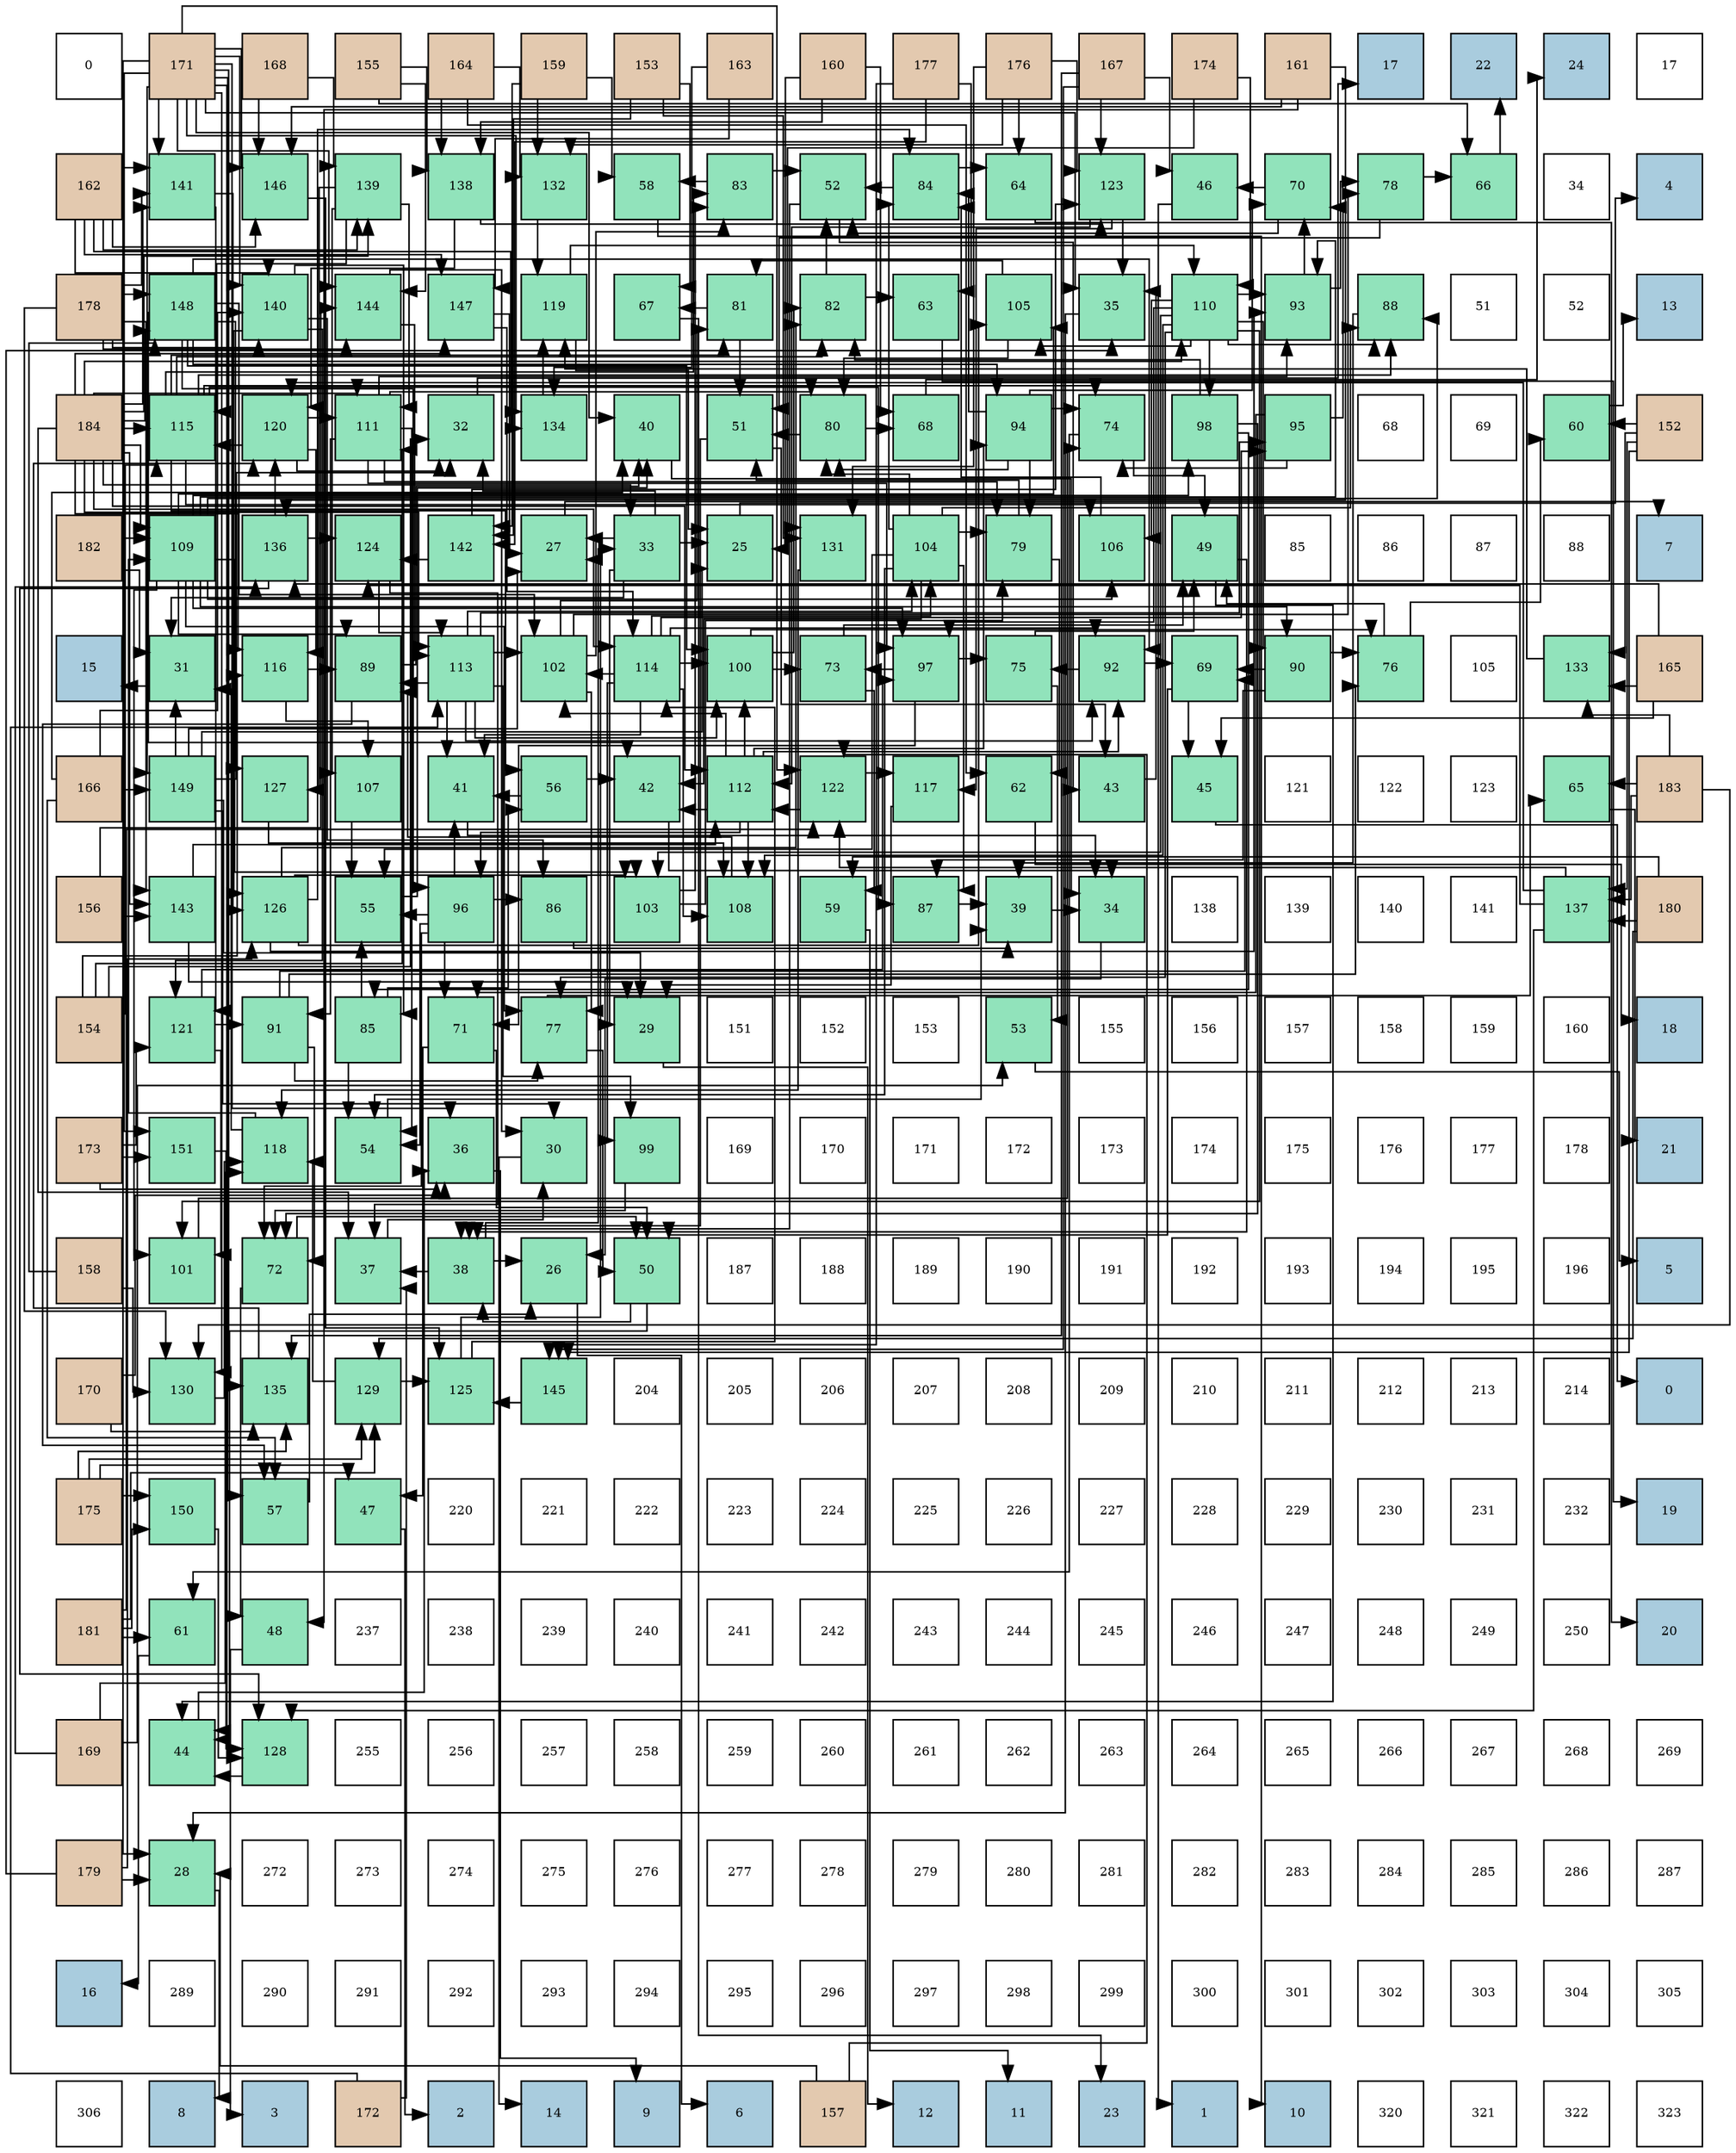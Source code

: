 digraph layout{
 rankdir=TB;
 splines=ortho;
 node [style=filled shape=square fixedsize=true width=0.6];
0[label="0", fontsize=8, fillcolor="#ffffff"];
1[label="171", fontsize=8, fillcolor="#e3c9af"];
2[label="168", fontsize=8, fillcolor="#e3c9af"];
3[label="155", fontsize=8, fillcolor="#e3c9af"];
4[label="164", fontsize=8, fillcolor="#e3c9af"];
5[label="159", fontsize=8, fillcolor="#e3c9af"];
6[label="153", fontsize=8, fillcolor="#e3c9af"];
7[label="163", fontsize=8, fillcolor="#e3c9af"];
8[label="160", fontsize=8, fillcolor="#e3c9af"];
9[label="177", fontsize=8, fillcolor="#e3c9af"];
10[label="176", fontsize=8, fillcolor="#e3c9af"];
11[label="167", fontsize=8, fillcolor="#e3c9af"];
12[label="174", fontsize=8, fillcolor="#e3c9af"];
13[label="161", fontsize=8, fillcolor="#e3c9af"];
14[label="17", fontsize=8, fillcolor="#a9ccde"];
15[label="22", fontsize=8, fillcolor="#a9ccde"];
16[label="24", fontsize=8, fillcolor="#a9ccde"];
17[label="17", fontsize=8, fillcolor="#ffffff"];
18[label="162", fontsize=8, fillcolor="#e3c9af"];
19[label="141", fontsize=8, fillcolor="#91e3bb"];
20[label="146", fontsize=8, fillcolor="#91e3bb"];
21[label="139", fontsize=8, fillcolor="#91e3bb"];
22[label="138", fontsize=8, fillcolor="#91e3bb"];
23[label="132", fontsize=8, fillcolor="#91e3bb"];
24[label="58", fontsize=8, fillcolor="#91e3bb"];
25[label="83", fontsize=8, fillcolor="#91e3bb"];
26[label="52", fontsize=8, fillcolor="#91e3bb"];
27[label="84", fontsize=8, fillcolor="#91e3bb"];
28[label="64", fontsize=8, fillcolor="#91e3bb"];
29[label="123", fontsize=8, fillcolor="#91e3bb"];
30[label="46", fontsize=8, fillcolor="#91e3bb"];
31[label="70", fontsize=8, fillcolor="#91e3bb"];
32[label="78", fontsize=8, fillcolor="#91e3bb"];
33[label="66", fontsize=8, fillcolor="#91e3bb"];
34[label="34", fontsize=8, fillcolor="#ffffff"];
35[label="4", fontsize=8, fillcolor="#a9ccde"];
36[label="178", fontsize=8, fillcolor="#e3c9af"];
37[label="148", fontsize=8, fillcolor="#91e3bb"];
38[label="140", fontsize=8, fillcolor="#91e3bb"];
39[label="144", fontsize=8, fillcolor="#91e3bb"];
40[label="147", fontsize=8, fillcolor="#91e3bb"];
41[label="119", fontsize=8, fillcolor="#91e3bb"];
42[label="67", fontsize=8, fillcolor="#91e3bb"];
43[label="81", fontsize=8, fillcolor="#91e3bb"];
44[label="82", fontsize=8, fillcolor="#91e3bb"];
45[label="63", fontsize=8, fillcolor="#91e3bb"];
46[label="105", fontsize=8, fillcolor="#91e3bb"];
47[label="35", fontsize=8, fillcolor="#91e3bb"];
48[label="110", fontsize=8, fillcolor="#91e3bb"];
49[label="93", fontsize=8, fillcolor="#91e3bb"];
50[label="88", fontsize=8, fillcolor="#91e3bb"];
51[label="51", fontsize=8, fillcolor="#ffffff"];
52[label="52", fontsize=8, fillcolor="#ffffff"];
53[label="13", fontsize=8, fillcolor="#a9ccde"];
54[label="184", fontsize=8, fillcolor="#e3c9af"];
55[label="115", fontsize=8, fillcolor="#91e3bb"];
56[label="120", fontsize=8, fillcolor="#91e3bb"];
57[label="111", fontsize=8, fillcolor="#91e3bb"];
58[label="32", fontsize=8, fillcolor="#91e3bb"];
59[label="134", fontsize=8, fillcolor="#91e3bb"];
60[label="40", fontsize=8, fillcolor="#91e3bb"];
61[label="51", fontsize=8, fillcolor="#91e3bb"];
62[label="80", fontsize=8, fillcolor="#91e3bb"];
63[label="68", fontsize=8, fillcolor="#91e3bb"];
64[label="94", fontsize=8, fillcolor="#91e3bb"];
65[label="74", fontsize=8, fillcolor="#91e3bb"];
66[label="98", fontsize=8, fillcolor="#91e3bb"];
67[label="95", fontsize=8, fillcolor="#91e3bb"];
68[label="68", fontsize=8, fillcolor="#ffffff"];
69[label="69", fontsize=8, fillcolor="#ffffff"];
70[label="60", fontsize=8, fillcolor="#91e3bb"];
71[label="152", fontsize=8, fillcolor="#e3c9af"];
72[label="182", fontsize=8, fillcolor="#e3c9af"];
73[label="109", fontsize=8, fillcolor="#91e3bb"];
74[label="136", fontsize=8, fillcolor="#91e3bb"];
75[label="124", fontsize=8, fillcolor="#91e3bb"];
76[label="142", fontsize=8, fillcolor="#91e3bb"];
77[label="27", fontsize=8, fillcolor="#91e3bb"];
78[label="33", fontsize=8, fillcolor="#91e3bb"];
79[label="25", fontsize=8, fillcolor="#91e3bb"];
80[label="131", fontsize=8, fillcolor="#91e3bb"];
81[label="104", fontsize=8, fillcolor="#91e3bb"];
82[label="79", fontsize=8, fillcolor="#91e3bb"];
83[label="106", fontsize=8, fillcolor="#91e3bb"];
84[label="49", fontsize=8, fillcolor="#91e3bb"];
85[label="85", fontsize=8, fillcolor="#ffffff"];
86[label="86", fontsize=8, fillcolor="#ffffff"];
87[label="87", fontsize=8, fillcolor="#ffffff"];
88[label="88", fontsize=8, fillcolor="#ffffff"];
89[label="7", fontsize=8, fillcolor="#a9ccde"];
90[label="15", fontsize=8, fillcolor="#a9ccde"];
91[label="31", fontsize=8, fillcolor="#91e3bb"];
92[label="116", fontsize=8, fillcolor="#91e3bb"];
93[label="89", fontsize=8, fillcolor="#91e3bb"];
94[label="113", fontsize=8, fillcolor="#91e3bb"];
95[label="102", fontsize=8, fillcolor="#91e3bb"];
96[label="114", fontsize=8, fillcolor="#91e3bb"];
97[label="100", fontsize=8, fillcolor="#91e3bb"];
98[label="73", fontsize=8, fillcolor="#91e3bb"];
99[label="97", fontsize=8, fillcolor="#91e3bb"];
100[label="75", fontsize=8, fillcolor="#91e3bb"];
101[label="92", fontsize=8, fillcolor="#91e3bb"];
102[label="69", fontsize=8, fillcolor="#91e3bb"];
103[label="90", fontsize=8, fillcolor="#91e3bb"];
104[label="76", fontsize=8, fillcolor="#91e3bb"];
105[label="105", fontsize=8, fillcolor="#ffffff"];
106[label="133", fontsize=8, fillcolor="#91e3bb"];
107[label="165", fontsize=8, fillcolor="#e3c9af"];
108[label="166", fontsize=8, fillcolor="#e3c9af"];
109[label="149", fontsize=8, fillcolor="#91e3bb"];
110[label="127", fontsize=8, fillcolor="#91e3bb"];
111[label="107", fontsize=8, fillcolor="#91e3bb"];
112[label="41", fontsize=8, fillcolor="#91e3bb"];
113[label="56", fontsize=8, fillcolor="#91e3bb"];
114[label="42", fontsize=8, fillcolor="#91e3bb"];
115[label="112", fontsize=8, fillcolor="#91e3bb"];
116[label="122", fontsize=8, fillcolor="#91e3bb"];
117[label="117", fontsize=8, fillcolor="#91e3bb"];
118[label="62", fontsize=8, fillcolor="#91e3bb"];
119[label="43", fontsize=8, fillcolor="#91e3bb"];
120[label="45", fontsize=8, fillcolor="#91e3bb"];
121[label="121", fontsize=8, fillcolor="#ffffff"];
122[label="122", fontsize=8, fillcolor="#ffffff"];
123[label="123", fontsize=8, fillcolor="#ffffff"];
124[label="65", fontsize=8, fillcolor="#91e3bb"];
125[label="183", fontsize=8, fillcolor="#e3c9af"];
126[label="156", fontsize=8, fillcolor="#e3c9af"];
127[label="143", fontsize=8, fillcolor="#91e3bb"];
128[label="126", fontsize=8, fillcolor="#91e3bb"];
129[label="55", fontsize=8, fillcolor="#91e3bb"];
130[label="96", fontsize=8, fillcolor="#91e3bb"];
131[label="86", fontsize=8, fillcolor="#91e3bb"];
132[label="103", fontsize=8, fillcolor="#91e3bb"];
133[label="108", fontsize=8, fillcolor="#91e3bb"];
134[label="59", fontsize=8, fillcolor="#91e3bb"];
135[label="87", fontsize=8, fillcolor="#91e3bb"];
136[label="39", fontsize=8, fillcolor="#91e3bb"];
137[label="34", fontsize=8, fillcolor="#91e3bb"];
138[label="138", fontsize=8, fillcolor="#ffffff"];
139[label="139", fontsize=8, fillcolor="#ffffff"];
140[label="140", fontsize=8, fillcolor="#ffffff"];
141[label="141", fontsize=8, fillcolor="#ffffff"];
142[label="137", fontsize=8, fillcolor="#91e3bb"];
143[label="180", fontsize=8, fillcolor="#e3c9af"];
144[label="154", fontsize=8, fillcolor="#e3c9af"];
145[label="121", fontsize=8, fillcolor="#91e3bb"];
146[label="91", fontsize=8, fillcolor="#91e3bb"];
147[label="85", fontsize=8, fillcolor="#91e3bb"];
148[label="71", fontsize=8, fillcolor="#91e3bb"];
149[label="77", fontsize=8, fillcolor="#91e3bb"];
150[label="29", fontsize=8, fillcolor="#91e3bb"];
151[label="151", fontsize=8, fillcolor="#ffffff"];
152[label="152", fontsize=8, fillcolor="#ffffff"];
153[label="153", fontsize=8, fillcolor="#ffffff"];
154[label="53", fontsize=8, fillcolor="#91e3bb"];
155[label="155", fontsize=8, fillcolor="#ffffff"];
156[label="156", fontsize=8, fillcolor="#ffffff"];
157[label="157", fontsize=8, fillcolor="#ffffff"];
158[label="158", fontsize=8, fillcolor="#ffffff"];
159[label="159", fontsize=8, fillcolor="#ffffff"];
160[label="160", fontsize=8, fillcolor="#ffffff"];
161[label="18", fontsize=8, fillcolor="#a9ccde"];
162[label="173", fontsize=8, fillcolor="#e3c9af"];
163[label="151", fontsize=8, fillcolor="#91e3bb"];
164[label="118", fontsize=8, fillcolor="#91e3bb"];
165[label="54", fontsize=8, fillcolor="#91e3bb"];
166[label="36", fontsize=8, fillcolor="#91e3bb"];
167[label="30", fontsize=8, fillcolor="#91e3bb"];
168[label="99", fontsize=8, fillcolor="#91e3bb"];
169[label="169", fontsize=8, fillcolor="#ffffff"];
170[label="170", fontsize=8, fillcolor="#ffffff"];
171[label="171", fontsize=8, fillcolor="#ffffff"];
172[label="172", fontsize=8, fillcolor="#ffffff"];
173[label="173", fontsize=8, fillcolor="#ffffff"];
174[label="174", fontsize=8, fillcolor="#ffffff"];
175[label="175", fontsize=8, fillcolor="#ffffff"];
176[label="176", fontsize=8, fillcolor="#ffffff"];
177[label="177", fontsize=8, fillcolor="#ffffff"];
178[label="178", fontsize=8, fillcolor="#ffffff"];
179[label="21", fontsize=8, fillcolor="#a9ccde"];
180[label="158", fontsize=8, fillcolor="#e3c9af"];
181[label="101", fontsize=8, fillcolor="#91e3bb"];
182[label="72", fontsize=8, fillcolor="#91e3bb"];
183[label="37", fontsize=8, fillcolor="#91e3bb"];
184[label="38", fontsize=8, fillcolor="#91e3bb"];
185[label="26", fontsize=8, fillcolor="#91e3bb"];
186[label="50", fontsize=8, fillcolor="#91e3bb"];
187[label="187", fontsize=8, fillcolor="#ffffff"];
188[label="188", fontsize=8, fillcolor="#ffffff"];
189[label="189", fontsize=8, fillcolor="#ffffff"];
190[label="190", fontsize=8, fillcolor="#ffffff"];
191[label="191", fontsize=8, fillcolor="#ffffff"];
192[label="192", fontsize=8, fillcolor="#ffffff"];
193[label="193", fontsize=8, fillcolor="#ffffff"];
194[label="194", fontsize=8, fillcolor="#ffffff"];
195[label="195", fontsize=8, fillcolor="#ffffff"];
196[label="196", fontsize=8, fillcolor="#ffffff"];
197[label="5", fontsize=8, fillcolor="#a9ccde"];
198[label="170", fontsize=8, fillcolor="#e3c9af"];
199[label="130", fontsize=8, fillcolor="#91e3bb"];
200[label="135", fontsize=8, fillcolor="#91e3bb"];
201[label="129", fontsize=8, fillcolor="#91e3bb"];
202[label="125", fontsize=8, fillcolor="#91e3bb"];
203[label="145", fontsize=8, fillcolor="#91e3bb"];
204[label="204", fontsize=8, fillcolor="#ffffff"];
205[label="205", fontsize=8, fillcolor="#ffffff"];
206[label="206", fontsize=8, fillcolor="#ffffff"];
207[label="207", fontsize=8, fillcolor="#ffffff"];
208[label="208", fontsize=8, fillcolor="#ffffff"];
209[label="209", fontsize=8, fillcolor="#ffffff"];
210[label="210", fontsize=8, fillcolor="#ffffff"];
211[label="211", fontsize=8, fillcolor="#ffffff"];
212[label="212", fontsize=8, fillcolor="#ffffff"];
213[label="213", fontsize=8, fillcolor="#ffffff"];
214[label="214", fontsize=8, fillcolor="#ffffff"];
215[label="0", fontsize=8, fillcolor="#a9ccde"];
216[label="175", fontsize=8, fillcolor="#e3c9af"];
217[label="150", fontsize=8, fillcolor="#91e3bb"];
218[label="57", fontsize=8, fillcolor="#91e3bb"];
219[label="47", fontsize=8, fillcolor="#91e3bb"];
220[label="220", fontsize=8, fillcolor="#ffffff"];
221[label="221", fontsize=8, fillcolor="#ffffff"];
222[label="222", fontsize=8, fillcolor="#ffffff"];
223[label="223", fontsize=8, fillcolor="#ffffff"];
224[label="224", fontsize=8, fillcolor="#ffffff"];
225[label="225", fontsize=8, fillcolor="#ffffff"];
226[label="226", fontsize=8, fillcolor="#ffffff"];
227[label="227", fontsize=8, fillcolor="#ffffff"];
228[label="228", fontsize=8, fillcolor="#ffffff"];
229[label="229", fontsize=8, fillcolor="#ffffff"];
230[label="230", fontsize=8, fillcolor="#ffffff"];
231[label="231", fontsize=8, fillcolor="#ffffff"];
232[label="232", fontsize=8, fillcolor="#ffffff"];
233[label="19", fontsize=8, fillcolor="#a9ccde"];
234[label="181", fontsize=8, fillcolor="#e3c9af"];
235[label="61", fontsize=8, fillcolor="#91e3bb"];
236[label="48", fontsize=8, fillcolor="#91e3bb"];
237[label="237", fontsize=8, fillcolor="#ffffff"];
238[label="238", fontsize=8, fillcolor="#ffffff"];
239[label="239", fontsize=8, fillcolor="#ffffff"];
240[label="240", fontsize=8, fillcolor="#ffffff"];
241[label="241", fontsize=8, fillcolor="#ffffff"];
242[label="242", fontsize=8, fillcolor="#ffffff"];
243[label="243", fontsize=8, fillcolor="#ffffff"];
244[label="244", fontsize=8, fillcolor="#ffffff"];
245[label="245", fontsize=8, fillcolor="#ffffff"];
246[label="246", fontsize=8, fillcolor="#ffffff"];
247[label="247", fontsize=8, fillcolor="#ffffff"];
248[label="248", fontsize=8, fillcolor="#ffffff"];
249[label="249", fontsize=8, fillcolor="#ffffff"];
250[label="250", fontsize=8, fillcolor="#ffffff"];
251[label="20", fontsize=8, fillcolor="#a9ccde"];
252[label="169", fontsize=8, fillcolor="#e3c9af"];
253[label="44", fontsize=8, fillcolor="#91e3bb"];
254[label="128", fontsize=8, fillcolor="#91e3bb"];
255[label="255", fontsize=8, fillcolor="#ffffff"];
256[label="256", fontsize=8, fillcolor="#ffffff"];
257[label="257", fontsize=8, fillcolor="#ffffff"];
258[label="258", fontsize=8, fillcolor="#ffffff"];
259[label="259", fontsize=8, fillcolor="#ffffff"];
260[label="260", fontsize=8, fillcolor="#ffffff"];
261[label="261", fontsize=8, fillcolor="#ffffff"];
262[label="262", fontsize=8, fillcolor="#ffffff"];
263[label="263", fontsize=8, fillcolor="#ffffff"];
264[label="264", fontsize=8, fillcolor="#ffffff"];
265[label="265", fontsize=8, fillcolor="#ffffff"];
266[label="266", fontsize=8, fillcolor="#ffffff"];
267[label="267", fontsize=8, fillcolor="#ffffff"];
268[label="268", fontsize=8, fillcolor="#ffffff"];
269[label="269", fontsize=8, fillcolor="#ffffff"];
270[label="179", fontsize=8, fillcolor="#e3c9af"];
271[label="28", fontsize=8, fillcolor="#91e3bb"];
272[label="272", fontsize=8, fillcolor="#ffffff"];
273[label="273", fontsize=8, fillcolor="#ffffff"];
274[label="274", fontsize=8, fillcolor="#ffffff"];
275[label="275", fontsize=8, fillcolor="#ffffff"];
276[label="276", fontsize=8, fillcolor="#ffffff"];
277[label="277", fontsize=8, fillcolor="#ffffff"];
278[label="278", fontsize=8, fillcolor="#ffffff"];
279[label="279", fontsize=8, fillcolor="#ffffff"];
280[label="280", fontsize=8, fillcolor="#ffffff"];
281[label="281", fontsize=8, fillcolor="#ffffff"];
282[label="282", fontsize=8, fillcolor="#ffffff"];
283[label="283", fontsize=8, fillcolor="#ffffff"];
284[label="284", fontsize=8, fillcolor="#ffffff"];
285[label="285", fontsize=8, fillcolor="#ffffff"];
286[label="286", fontsize=8, fillcolor="#ffffff"];
287[label="287", fontsize=8, fillcolor="#ffffff"];
288[label="16", fontsize=8, fillcolor="#a9ccde"];
289[label="289", fontsize=8, fillcolor="#ffffff"];
290[label="290", fontsize=8, fillcolor="#ffffff"];
291[label="291", fontsize=8, fillcolor="#ffffff"];
292[label="292", fontsize=8, fillcolor="#ffffff"];
293[label="293", fontsize=8, fillcolor="#ffffff"];
294[label="294", fontsize=8, fillcolor="#ffffff"];
295[label="295", fontsize=8, fillcolor="#ffffff"];
296[label="296", fontsize=8, fillcolor="#ffffff"];
297[label="297", fontsize=8, fillcolor="#ffffff"];
298[label="298", fontsize=8, fillcolor="#ffffff"];
299[label="299", fontsize=8, fillcolor="#ffffff"];
300[label="300", fontsize=8, fillcolor="#ffffff"];
301[label="301", fontsize=8, fillcolor="#ffffff"];
302[label="302", fontsize=8, fillcolor="#ffffff"];
303[label="303", fontsize=8, fillcolor="#ffffff"];
304[label="304", fontsize=8, fillcolor="#ffffff"];
305[label="305", fontsize=8, fillcolor="#ffffff"];
306[label="306", fontsize=8, fillcolor="#ffffff"];
307[label="8", fontsize=8, fillcolor="#a9ccde"];
308[label="3", fontsize=8, fillcolor="#a9ccde"];
309[label="172", fontsize=8, fillcolor="#e3c9af"];
310[label="2", fontsize=8, fillcolor="#a9ccde"];
311[label="14", fontsize=8, fillcolor="#a9ccde"];
312[label="9", fontsize=8, fillcolor="#a9ccde"];
313[label="6", fontsize=8, fillcolor="#a9ccde"];
314[label="157", fontsize=8, fillcolor="#e3c9af"];
315[label="12", fontsize=8, fillcolor="#a9ccde"];
316[label="11", fontsize=8, fillcolor="#a9ccde"];
317[label="23", fontsize=8, fillcolor="#a9ccde"];
318[label="1", fontsize=8, fillcolor="#a9ccde"];
319[label="10", fontsize=8, fillcolor="#a9ccde"];
320[label="320", fontsize=8, fillcolor="#ffffff"];
321[label="321", fontsize=8, fillcolor="#ffffff"];
322[label="322", fontsize=8, fillcolor="#ffffff"];
323[label="323", fontsize=8, fillcolor="#ffffff"];
edge [constraint=false, style=vis];79 -> 35;
185 -> 313;
77 -> 89;
271 -> 307;
150 -> 315;
167 -> 311;
91 -> 90;
58 -> 14;
78 -> 79;
78 -> 77;
78 -> 150;
78 -> 91;
78 -> 58;
137 -> 185;
47 -> 271;
166 -> 312;
183 -> 167;
184 -> 185;
184 -> 78;
184 -> 183;
136 -> 137;
60 -> 137;
112 -> 137;
114 -> 137;
119 -> 47;
253 -> 166;
120 -> 215;
30 -> 318;
219 -> 310;
236 -> 308;
84 -> 184;
84 -> 253;
186 -> 184;
186 -> 253;
61 -> 184;
61 -> 119;
26 -> 184;
26 -> 119;
154 -> 197;
165 -> 136;
129 -> 60;
113 -> 112;
113 -> 114;
218 -> 185;
24 -> 319;
134 -> 316;
70 -> 53;
235 -> 288;
118 -> 161;
45 -> 233;
28 -> 251;
124 -> 179;
33 -> 15;
42 -> 317;
63 -> 16;
102 -> 120;
102 -> 186;
31 -> 30;
31 -> 26;
148 -> 219;
148 -> 186;
182 -> 236;
182 -> 186;
98 -> 84;
98 -> 134;
65 -> 84;
65 -> 235;
100 -> 84;
100 -> 154;
104 -> 84;
104 -> 70;
149 -> 186;
149 -> 124;
32 -> 61;
32 -> 33;
82 -> 61;
82 -> 118;
62 -> 61;
62 -> 63;
43 -> 61;
43 -> 42;
44 -> 26;
44 -> 45;
25 -> 26;
25 -> 24;
27 -> 26;
27 -> 28;
147 -> 165;
147 -> 129;
147 -> 113;
131 -> 136;
135 -> 136;
50 -> 136;
93 -> 60;
93 -> 218;
103 -> 102;
103 -> 104;
103 -> 135;
146 -> 102;
146 -> 182;
146 -> 104;
146 -> 149;
101 -> 102;
101 -> 100;
49 -> 31;
49 -> 32;
64 -> 31;
64 -> 65;
64 -> 82;
64 -> 62;
64 -> 27;
67 -> 31;
67 -> 148;
67 -> 65;
130 -> 112;
130 -> 165;
130 -> 129;
130 -> 148;
130 -> 182;
130 -> 131;
99 -> 148;
99 -> 98;
99 -> 100;
66 -> 182;
66 -> 44;
66 -> 147;
168 -> 182;
97 -> 98;
97 -> 104;
97 -> 44;
181 -> 65;
95 -> 149;
95 -> 32;
95 -> 43;
95 -> 25;
132 -> 82;
132 -> 25;
81 -> 114;
81 -> 165;
81 -> 129;
81 -> 82;
81 -> 62;
81 -> 27;
81 -> 135;
81 -> 50;
46 -> 62;
46 -> 43;
83 -> 27;
111 -> 129;
133 -> 93;
73 -> 149;
73 -> 50;
73 -> 93;
73 -> 103;
73 -> 49;
73 -> 99;
73 -> 66;
73 -> 181;
73 -> 132;
73 -> 46;
73 -> 83;
48 -> 149;
48 -> 50;
48 -> 103;
48 -> 49;
48 -> 99;
48 -> 66;
48 -> 181;
48 -> 132;
48 -> 46;
48 -> 83;
48 -> 133;
57 -> 165;
57 -> 82;
57 -> 62;
57 -> 146;
57 -> 49;
57 -> 99;
115 -> 114;
115 -> 101;
115 -> 64;
115 -> 130;
115 -> 97;
115 -> 95;
115 -> 133;
94 -> 112;
94 -> 93;
94 -> 101;
94 -> 67;
94 -> 168;
94 -> 97;
94 -> 95;
94 -> 81;
96 -> 112;
96 -> 101;
96 -> 67;
96 -> 168;
96 -> 97;
96 -> 95;
96 -> 81;
96 -> 133;
55 -> 113;
55 -> 65;
55 -> 43;
55 -> 44;
55 -> 25;
55 -> 135;
55 -> 50;
55 -> 83;
92 -> 93;
92 -> 111;
117 -> 150;
164 -> 91;
164 -> 73;
41 -> 79;
41 -> 48;
56 -> 58;
56 -> 57;
56 -> 55;
56 -> 92;
145 -> 146;
145 -> 99;
145 -> 181;
116 -> 115;
116 -> 117;
29 -> 47;
29 -> 115;
29 -> 117;
75 -> 183;
75 -> 94;
202 -> 77;
202 -> 96;
128 -> 44;
128 -> 27;
128 -> 49;
128 -> 132;
128 -> 46;
110 -> 133;
254 -> 253;
201 -> 164;
201 -> 202;
199 -> 164;
80 -> 164;
23 -> 41;
106 -> 41;
59 -> 41;
200 -> 56;
74 -> 56;
74 -> 75;
74 -> 254;
142 -> 56;
142 -> 116;
142 -> 75;
142 -> 254;
22 -> 56;
22 -> 29;
21 -> 111;
21 -> 57;
21 -> 55;
21 -> 110;
38 -> 147;
38 -> 131;
38 -> 145;
38 -> 128;
19 -> 145;
19 -> 128;
76 -> 29;
76 -> 75;
127 -> 150;
127 -> 115;
39 -> 167;
39 -> 94;
203 -> 202;
20 -> 202;
40 -> 77;
40 -> 96;
37 -> 114;
37 -> 101;
37 -> 64;
37 -> 130;
37 -> 97;
37 -> 95;
37 -> 110;
109 -> 79;
109 -> 77;
109 -> 150;
109 -> 167;
109 -> 91;
109 -> 58;
217 -> 254;
163 -> 254;
71 -> 70;
71 -> 106;
71 -> 142;
71 -> 203;
6 -> 42;
6 -> 80;
6 -> 76;
144 -> 58;
144 -> 57;
144 -> 55;
144 -> 92;
3 -> 33;
3 -> 22;
3 -> 39;
126 -> 127;
126 -> 39;
314 -> 271;
314 -> 116;
180 -> 199;
180 -> 37;
5 -> 24;
5 -> 23;
5 -> 76;
8 -> 63;
8 -> 80;
8 -> 22;
13 -> 236;
13 -> 74;
13 -> 20;
18 -> 59;
18 -> 21;
18 -> 38;
18 -> 19;
18 -> 20;
18 -> 40;
7 -> 59;
7 -> 40;
4 -> 118;
4 -> 23;
4 -> 22;
107 -> 120;
107 -> 106;
107 -> 74;
108 -> 60;
108 -> 218;
108 -> 38;
108 -> 109;
11 -> 30;
11 -> 29;
11 -> 200;
11 -> 203;
2 -> 21;
2 -> 20;
252 -> 154;
252 -> 164;
252 -> 74;
198 -> 166;
198 -> 200;
1 -> 271;
1 -> 47;
1 -> 166;
1 -> 60;
1 -> 253;
1 -> 218;
1 -> 116;
1 -> 199;
1 -> 59;
1 -> 200;
1 -> 38;
1 -> 19;
1 -> 39;
1 -> 20;
1 -> 109;
1 -> 163;
309 -> 183;
309 -> 94;
162 -> 166;
162 -> 145;
162 -> 163;
12 -> 79;
12 -> 48;
216 -> 219;
216 -> 201;
216 -> 200;
216 -> 217;
10 -> 28;
10 -> 29;
10 -> 80;
10 -> 23;
9 -> 45;
9 -> 76;
9 -> 203;
36 -> 199;
36 -> 38;
36 -> 19;
36 -> 127;
36 -> 39;
36 -> 37;
270 -> 271;
270 -> 47;
270 -> 128;
143 -> 134;
143 -> 201;
143 -> 142;
234 -> 235;
234 -> 116;
234 -> 201;
234 -> 217;
72 -> 91;
72 -> 73;
125 -> 124;
125 -> 199;
125 -> 106;
125 -> 142;
54 -> 78;
54 -> 183;
54 -> 73;
54 -> 48;
54 -> 57;
54 -> 115;
54 -> 94;
54 -> 96;
54 -> 55;
54 -> 92;
54 -> 21;
54 -> 19;
54 -> 127;
54 -> 40;
54 -> 37;
edge [constraint=true, style=invis];
0 -> 18 -> 36 -> 54 -> 72 -> 90 -> 108 -> 126 -> 144 -> 162 -> 180 -> 198 -> 216 -> 234 -> 252 -> 270 -> 288 -> 306;
1 -> 19 -> 37 -> 55 -> 73 -> 91 -> 109 -> 127 -> 145 -> 163 -> 181 -> 199 -> 217 -> 235 -> 253 -> 271 -> 289 -> 307;
2 -> 20 -> 38 -> 56 -> 74 -> 92 -> 110 -> 128 -> 146 -> 164 -> 182 -> 200 -> 218 -> 236 -> 254 -> 272 -> 290 -> 308;
3 -> 21 -> 39 -> 57 -> 75 -> 93 -> 111 -> 129 -> 147 -> 165 -> 183 -> 201 -> 219 -> 237 -> 255 -> 273 -> 291 -> 309;
4 -> 22 -> 40 -> 58 -> 76 -> 94 -> 112 -> 130 -> 148 -> 166 -> 184 -> 202 -> 220 -> 238 -> 256 -> 274 -> 292 -> 310;
5 -> 23 -> 41 -> 59 -> 77 -> 95 -> 113 -> 131 -> 149 -> 167 -> 185 -> 203 -> 221 -> 239 -> 257 -> 275 -> 293 -> 311;
6 -> 24 -> 42 -> 60 -> 78 -> 96 -> 114 -> 132 -> 150 -> 168 -> 186 -> 204 -> 222 -> 240 -> 258 -> 276 -> 294 -> 312;
7 -> 25 -> 43 -> 61 -> 79 -> 97 -> 115 -> 133 -> 151 -> 169 -> 187 -> 205 -> 223 -> 241 -> 259 -> 277 -> 295 -> 313;
8 -> 26 -> 44 -> 62 -> 80 -> 98 -> 116 -> 134 -> 152 -> 170 -> 188 -> 206 -> 224 -> 242 -> 260 -> 278 -> 296 -> 314;
9 -> 27 -> 45 -> 63 -> 81 -> 99 -> 117 -> 135 -> 153 -> 171 -> 189 -> 207 -> 225 -> 243 -> 261 -> 279 -> 297 -> 315;
10 -> 28 -> 46 -> 64 -> 82 -> 100 -> 118 -> 136 -> 154 -> 172 -> 190 -> 208 -> 226 -> 244 -> 262 -> 280 -> 298 -> 316;
11 -> 29 -> 47 -> 65 -> 83 -> 101 -> 119 -> 137 -> 155 -> 173 -> 191 -> 209 -> 227 -> 245 -> 263 -> 281 -> 299 -> 317;
12 -> 30 -> 48 -> 66 -> 84 -> 102 -> 120 -> 138 -> 156 -> 174 -> 192 -> 210 -> 228 -> 246 -> 264 -> 282 -> 300 -> 318;
13 -> 31 -> 49 -> 67 -> 85 -> 103 -> 121 -> 139 -> 157 -> 175 -> 193 -> 211 -> 229 -> 247 -> 265 -> 283 -> 301 -> 319;
14 -> 32 -> 50 -> 68 -> 86 -> 104 -> 122 -> 140 -> 158 -> 176 -> 194 -> 212 -> 230 -> 248 -> 266 -> 284 -> 302 -> 320;
15 -> 33 -> 51 -> 69 -> 87 -> 105 -> 123 -> 141 -> 159 -> 177 -> 195 -> 213 -> 231 -> 249 -> 267 -> 285 -> 303 -> 321;
16 -> 34 -> 52 -> 70 -> 88 -> 106 -> 124 -> 142 -> 160 -> 178 -> 196 -> 214 -> 232 -> 250 -> 268 -> 286 -> 304 -> 322;
17 -> 35 -> 53 -> 71 -> 89 -> 107 -> 125 -> 143 -> 161 -> 179 -> 197 -> 215 -> 233 -> 251 -> 269 -> 287 -> 305 -> 323;
rank = same {0 -> 1 -> 2 -> 3 -> 4 -> 5 -> 6 -> 7 -> 8 -> 9 -> 10 -> 11 -> 12 -> 13 -> 14 -> 15 -> 16 -> 17};
rank = same {18 -> 19 -> 20 -> 21 -> 22 -> 23 -> 24 -> 25 -> 26 -> 27 -> 28 -> 29 -> 30 -> 31 -> 32 -> 33 -> 34 -> 35};
rank = same {36 -> 37 -> 38 -> 39 -> 40 -> 41 -> 42 -> 43 -> 44 -> 45 -> 46 -> 47 -> 48 -> 49 -> 50 -> 51 -> 52 -> 53};
rank = same {54 -> 55 -> 56 -> 57 -> 58 -> 59 -> 60 -> 61 -> 62 -> 63 -> 64 -> 65 -> 66 -> 67 -> 68 -> 69 -> 70 -> 71};
rank = same {72 -> 73 -> 74 -> 75 -> 76 -> 77 -> 78 -> 79 -> 80 -> 81 -> 82 -> 83 -> 84 -> 85 -> 86 -> 87 -> 88 -> 89};
rank = same {90 -> 91 -> 92 -> 93 -> 94 -> 95 -> 96 -> 97 -> 98 -> 99 -> 100 -> 101 -> 102 -> 103 -> 104 -> 105 -> 106 -> 107};
rank = same {108 -> 109 -> 110 -> 111 -> 112 -> 113 -> 114 -> 115 -> 116 -> 117 -> 118 -> 119 -> 120 -> 121 -> 122 -> 123 -> 124 -> 125};
rank = same {126 -> 127 -> 128 -> 129 -> 130 -> 131 -> 132 -> 133 -> 134 -> 135 -> 136 -> 137 -> 138 -> 139 -> 140 -> 141 -> 142 -> 143};
rank = same {144 -> 145 -> 146 -> 147 -> 148 -> 149 -> 150 -> 151 -> 152 -> 153 -> 154 -> 155 -> 156 -> 157 -> 158 -> 159 -> 160 -> 161};
rank = same {162 -> 163 -> 164 -> 165 -> 166 -> 167 -> 168 -> 169 -> 170 -> 171 -> 172 -> 173 -> 174 -> 175 -> 176 -> 177 -> 178 -> 179};
rank = same {180 -> 181 -> 182 -> 183 -> 184 -> 185 -> 186 -> 187 -> 188 -> 189 -> 190 -> 191 -> 192 -> 193 -> 194 -> 195 -> 196 -> 197};
rank = same {198 -> 199 -> 200 -> 201 -> 202 -> 203 -> 204 -> 205 -> 206 -> 207 -> 208 -> 209 -> 210 -> 211 -> 212 -> 213 -> 214 -> 215};
rank = same {216 -> 217 -> 218 -> 219 -> 220 -> 221 -> 222 -> 223 -> 224 -> 225 -> 226 -> 227 -> 228 -> 229 -> 230 -> 231 -> 232 -> 233};
rank = same {234 -> 235 -> 236 -> 237 -> 238 -> 239 -> 240 -> 241 -> 242 -> 243 -> 244 -> 245 -> 246 -> 247 -> 248 -> 249 -> 250 -> 251};
rank = same {252 -> 253 -> 254 -> 255 -> 256 -> 257 -> 258 -> 259 -> 260 -> 261 -> 262 -> 263 -> 264 -> 265 -> 266 -> 267 -> 268 -> 269};
rank = same {270 -> 271 -> 272 -> 273 -> 274 -> 275 -> 276 -> 277 -> 278 -> 279 -> 280 -> 281 -> 282 -> 283 -> 284 -> 285 -> 286 -> 287};
rank = same {288 -> 289 -> 290 -> 291 -> 292 -> 293 -> 294 -> 295 -> 296 -> 297 -> 298 -> 299 -> 300 -> 301 -> 302 -> 303 -> 304 -> 305};
rank = same {306 -> 307 -> 308 -> 309 -> 310 -> 311 -> 312 -> 313 -> 314 -> 315 -> 316 -> 317 -> 318 -> 319 -> 320 -> 321 -> 322 -> 323};
}